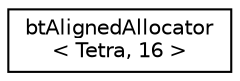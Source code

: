 digraph "Graphical Class Hierarchy"
{
  edge [fontname="Helvetica",fontsize="10",labelfontname="Helvetica",labelfontsize="10"];
  node [fontname="Helvetica",fontsize="10",shape=record];
  rankdir="LR";
  Node1 [label="btAlignedAllocator\l\< Tetra, 16 \>",height=0.2,width=0.4,color="black", fillcolor="white", style="filled",URL="$classbt_aligned_allocator.html"];
}
